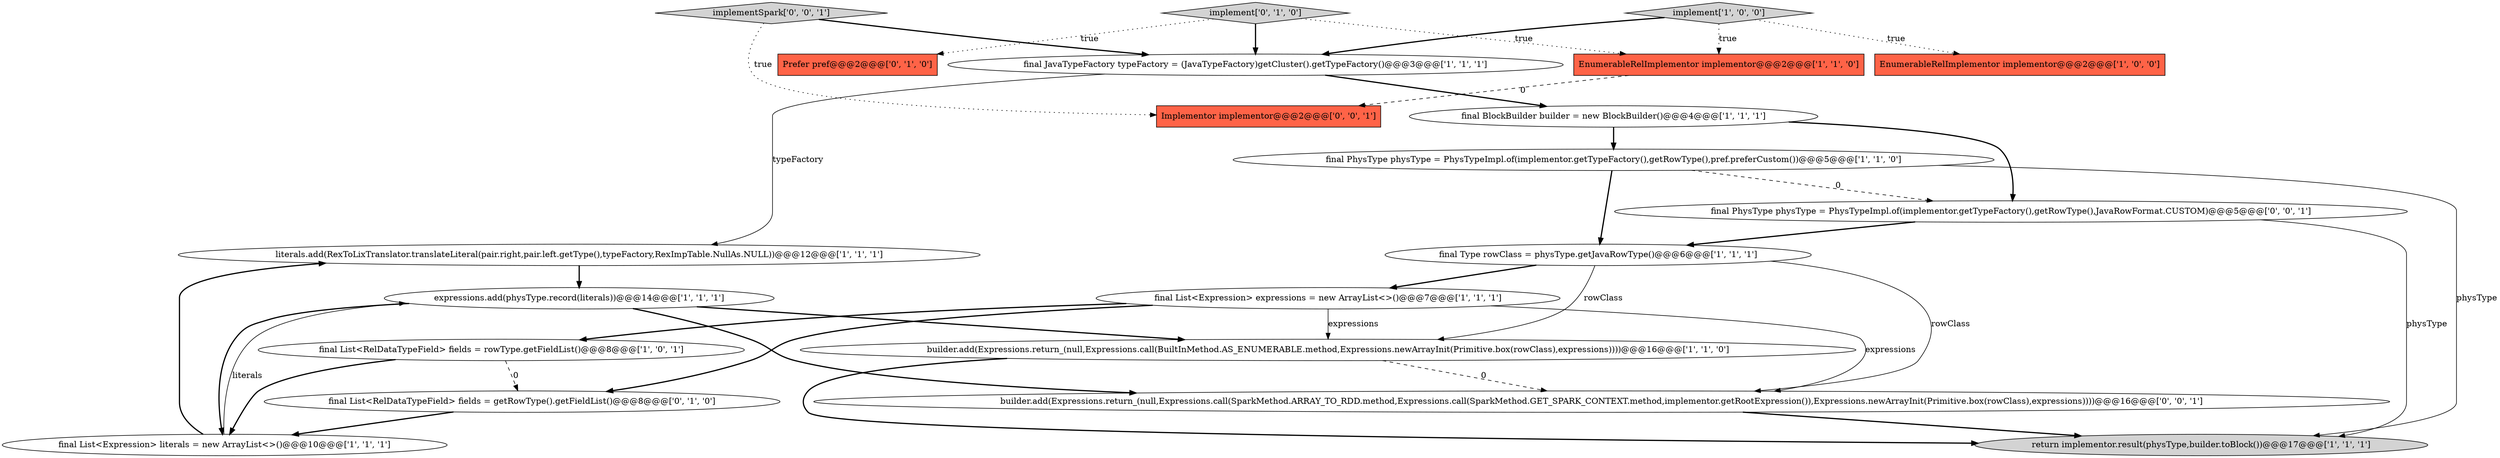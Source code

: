 digraph {
16 [style = filled, label = "Prefer pref@@@2@@@['0', '1', '0']", fillcolor = tomato, shape = box image = "AAA0AAABBB2BBB"];
13 [style = filled, label = "final List<RelDataTypeField> fields = rowType.getFieldList()@@@8@@@['1', '0', '1']", fillcolor = white, shape = ellipse image = "AAA0AAABBB1BBB"];
10 [style = filled, label = "return implementor.result(physType,builder.toBlock())@@@17@@@['1', '1', '1']", fillcolor = lightgray, shape = ellipse image = "AAA0AAABBB1BBB"];
3 [style = filled, label = "final List<Expression> literals = new ArrayList<>()@@@10@@@['1', '1', '1']", fillcolor = white, shape = ellipse image = "AAA0AAABBB1BBB"];
0 [style = filled, label = "EnumerableRelImplementor implementor@@@2@@@['1', '0', '0']", fillcolor = tomato, shape = box image = "AAA0AAABBB1BBB"];
12 [style = filled, label = "EnumerableRelImplementor implementor@@@2@@@['1', '1', '0']", fillcolor = tomato, shape = box image = "AAA0AAABBB1BBB"];
15 [style = filled, label = "final List<RelDataTypeField> fields = getRowType().getFieldList()@@@8@@@['0', '1', '0']", fillcolor = white, shape = ellipse image = "AAA1AAABBB2BBB"];
18 [style = filled, label = "implementSpark['0', '0', '1']", fillcolor = lightgray, shape = diamond image = "AAA0AAABBB3BBB"];
8 [style = filled, label = "implement['1', '0', '0']", fillcolor = lightgray, shape = diamond image = "AAA0AAABBB1BBB"];
17 [style = filled, label = "builder.add(Expressions.return_(null,Expressions.call(SparkMethod.ARRAY_TO_RDD.method,Expressions.call(SparkMethod.GET_SPARK_CONTEXT.method,implementor.getRootExpression()),Expressions.newArrayInit(Primitive.box(rowClass),expressions))))@@@16@@@['0', '0', '1']", fillcolor = white, shape = ellipse image = "AAA0AAABBB3BBB"];
4 [style = filled, label = "final PhysType physType = PhysTypeImpl.of(implementor.getTypeFactory(),getRowType(),pref.preferCustom())@@@5@@@['1', '1', '0']", fillcolor = white, shape = ellipse image = "AAA0AAABBB1BBB"];
1 [style = filled, label = "final JavaTypeFactory typeFactory = (JavaTypeFactory)getCluster().getTypeFactory()@@@3@@@['1', '1', '1']", fillcolor = white, shape = ellipse image = "AAA0AAABBB1BBB"];
7 [style = filled, label = "expressions.add(physType.record(literals))@@@14@@@['1', '1', '1']", fillcolor = white, shape = ellipse image = "AAA0AAABBB1BBB"];
11 [style = filled, label = "builder.add(Expressions.return_(null,Expressions.call(BuiltInMethod.AS_ENUMERABLE.method,Expressions.newArrayInit(Primitive.box(rowClass),expressions))))@@@16@@@['1', '1', '0']", fillcolor = white, shape = ellipse image = "AAA0AAABBB1BBB"];
6 [style = filled, label = "final Type rowClass = physType.getJavaRowType()@@@6@@@['1', '1', '1']", fillcolor = white, shape = ellipse image = "AAA0AAABBB1BBB"];
9 [style = filled, label = "final List<Expression> expressions = new ArrayList<>()@@@7@@@['1', '1', '1']", fillcolor = white, shape = ellipse image = "AAA0AAABBB1BBB"];
19 [style = filled, label = "Implementor implementor@@@2@@@['0', '0', '1']", fillcolor = tomato, shape = box image = "AAA0AAABBB3BBB"];
14 [style = filled, label = "implement['0', '1', '0']", fillcolor = lightgray, shape = diamond image = "AAA0AAABBB2BBB"];
2 [style = filled, label = "literals.add(RexToLixTranslator.translateLiteral(pair.right,pair.left.getType(),typeFactory,RexImpTable.NullAs.NULL))@@@12@@@['1', '1', '1']", fillcolor = white, shape = ellipse image = "AAA0AAABBB1BBB"];
20 [style = filled, label = "final PhysType physType = PhysTypeImpl.of(implementor.getTypeFactory(),getRowType(),JavaRowFormat.CUSTOM)@@@5@@@['0', '0', '1']", fillcolor = white, shape = ellipse image = "AAA0AAABBB3BBB"];
5 [style = filled, label = "final BlockBuilder builder = new BlockBuilder()@@@4@@@['1', '1', '1']", fillcolor = white, shape = ellipse image = "AAA0AAABBB1BBB"];
4->6 [style = bold, label=""];
3->7 [style = solid, label="literals"];
20->6 [style = bold, label=""];
3->2 [style = bold, label=""];
2->7 [style = bold, label=""];
4->10 [style = solid, label="physType"];
9->13 [style = bold, label=""];
9->15 [style = bold, label=""];
14->16 [style = dotted, label="true"];
7->11 [style = bold, label=""];
9->11 [style = solid, label="expressions"];
1->2 [style = solid, label="typeFactory"];
14->12 [style = dotted, label="true"];
11->17 [style = dashed, label="0"];
5->4 [style = bold, label=""];
14->1 [style = bold, label=""];
8->1 [style = bold, label=""];
6->9 [style = bold, label=""];
7->3 [style = bold, label=""];
20->10 [style = solid, label="physType"];
9->17 [style = solid, label="expressions"];
8->12 [style = dotted, label="true"];
11->10 [style = bold, label=""];
12->19 [style = dashed, label="0"];
6->11 [style = solid, label="rowClass"];
5->20 [style = bold, label=""];
18->19 [style = dotted, label="true"];
15->3 [style = bold, label=""];
13->3 [style = bold, label=""];
7->17 [style = bold, label=""];
18->1 [style = bold, label=""];
6->17 [style = solid, label="rowClass"];
4->20 [style = dashed, label="0"];
13->15 [style = dashed, label="0"];
17->10 [style = bold, label=""];
8->0 [style = dotted, label="true"];
1->5 [style = bold, label=""];
}
